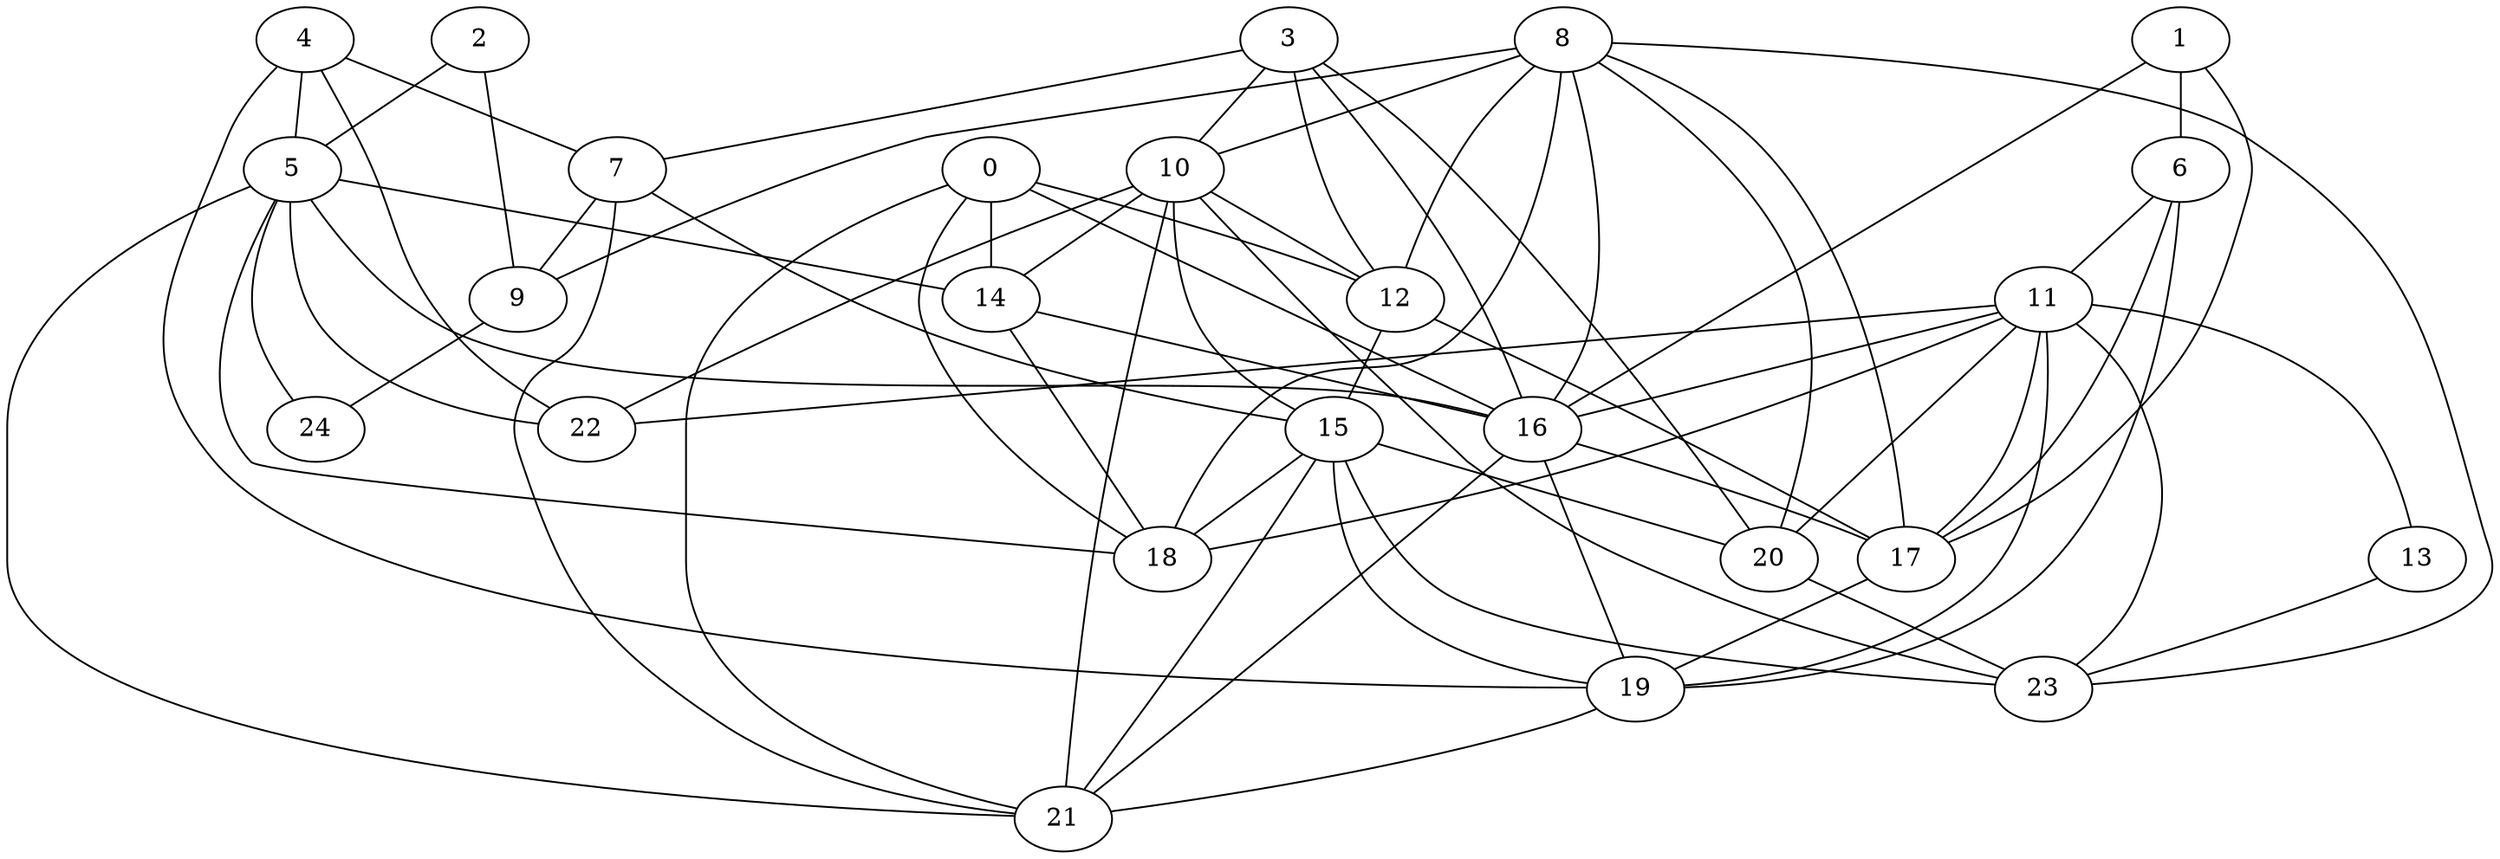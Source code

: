 strict graph "gnp_random_graph(25,0.25)" {
0;
1;
2;
3;
4;
5;
6;
7;
8;
9;
10;
11;
12;
13;
14;
15;
16;
17;
18;
19;
20;
21;
22;
23;
24;
0 -- 16  [is_available=True, prob="0.165724604864"];
0 -- 18  [is_available=True, prob="0.485790598152"];
0 -- 12  [is_available=True, prob="1.0"];
0 -- 21  [is_available=True, prob="0.47369578664"];
0 -- 14  [is_available=True, prob="0.0770732706998"];
1 -- 16  [is_available=True, prob="0.242022379171"];
1 -- 17  [is_available=True, prob="0.357750090072"];
1 -- 6  [is_available=True, prob="0.740161987572"];
2 -- 9  [is_available=True, prob="1.0"];
2 -- 5  [is_available=True, prob="0.320122023208"];
3 -- 16  [is_available=True, prob="0.0699223195833"];
3 -- 20  [is_available=True, prob="1.0"];
3 -- 10  [is_available=True, prob="0.968395795967"];
3 -- 12  [is_available=True, prob="0.139744306796"];
3 -- 7  [is_available=True, prob="1.0"];
4 -- 19  [is_available=True, prob="0.813856006988"];
4 -- 5  [is_available=True, prob="0.736325613299"];
4 -- 22  [is_available=True, prob="0.969884874403"];
4 -- 7  [is_available=True, prob="0.59355150885"];
5 -- 14  [is_available=True, prob="1.0"];
5 -- 16  [is_available=True, prob="1.0"];
5 -- 18  [is_available=True, prob="0.604166788589"];
5 -- 21  [is_available=True, prob="0.151864124874"];
5 -- 22  [is_available=True, prob="0.906627380201"];
5 -- 24  [is_available=True, prob="0.423754843586"];
6 -- 19  [is_available=True, prob="0.614934093242"];
6 -- 11  [is_available=True, prob="0.95407460494"];
6 -- 17  [is_available=True, prob="0.493045027005"];
7 -- 9  [is_available=True, prob="1.0"];
7 -- 21  [is_available=True, prob="1.0"];
7 -- 15  [is_available=True, prob="0.752883419735"];
8 -- 9  [is_available=True, prob="1.0"];
8 -- 10  [is_available=True, prob="0.473348715185"];
8 -- 12  [is_available=True, prob="1.0"];
8 -- 16  [is_available=True, prob="0.452337864056"];
8 -- 17  [is_available=True, prob="0.800648204409"];
8 -- 18  [is_available=True, prob="0.339803519711"];
8 -- 20  [is_available=True, prob="0.294867867637"];
8 -- 23  [is_available=True, prob="0.35999500537"];
9 -- 24  [is_available=True, prob="1.0"];
10 -- 12  [is_available=True, prob="1.0"];
10 -- 14  [is_available=True, prob="0.360270337787"];
10 -- 15  [is_available=True, prob="1.0"];
10 -- 21  [is_available=True, prob="0.730223481883"];
10 -- 22  [is_available=True, prob="0.635830560487"];
10 -- 23  [is_available=True, prob="0.878844602025"];
11 -- 13  [is_available=True, prob="0.272389698117"];
11 -- 16  [is_available=True, prob="0.928115465143"];
11 -- 17  [is_available=True, prob="1.0"];
11 -- 18  [is_available=True, prob="0.785168321405"];
11 -- 19  [is_available=True, prob="0.792117715968"];
11 -- 20  [is_available=True, prob="0.471910573127"];
11 -- 22  [is_available=True, prob="1.0"];
11 -- 23  [is_available=True, prob="0.341566578523"];
12 -- 15  [is_available=True, prob="0.205682145005"];
12 -- 17  [is_available=True, prob="0.999407224654"];
13 -- 23  [is_available=True, prob="1.0"];
14 -- 16  [is_available=True, prob="0.199869463845"];
14 -- 18  [is_available=True, prob="0.146907614337"];
15 -- 18  [is_available=True, prob="0.398000642932"];
15 -- 19  [is_available=True, prob="0.364746055005"];
15 -- 20  [is_available=True, prob="0.806797365526"];
15 -- 21  [is_available=True, prob="0.830017470342"];
15 -- 23  [is_available=True, prob="0.783231373779"];
16 -- 17  [is_available=True, prob="0.663488454351"];
16 -- 19  [is_available=True, prob="0.184310790169"];
16 -- 21  [is_available=True, prob="0.600890030956"];
17 -- 19  [is_available=True, prob="0.87454942207"];
19 -- 21  [is_available=True, prob="0.645560496506"];
20 -- 23  [is_available=True, prob="1.0"];
}
